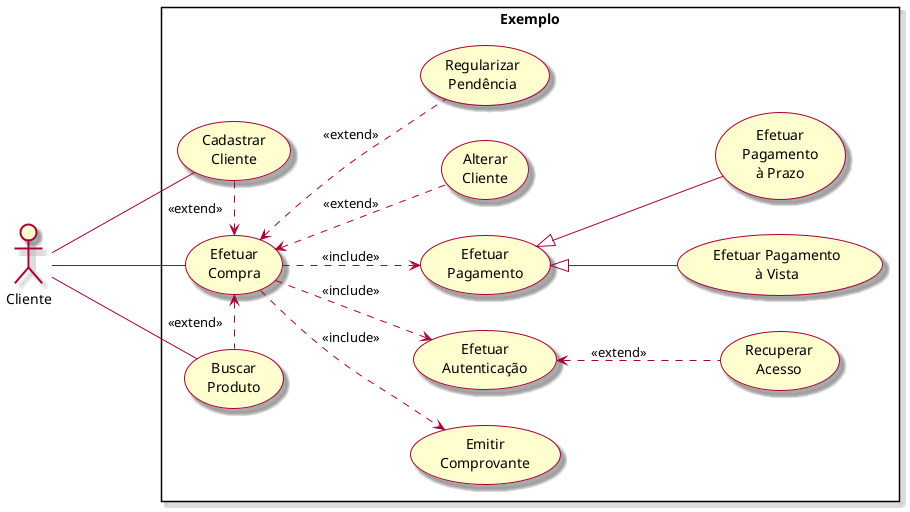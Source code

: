 @startuml

!$listCasoDeUso = [
  "Efetuar\\nCompra", "Buscar\\nProduto", "Emitir\\nComprovante", "Efetuar\\nAutenticação", "Recuperar\\nAcesso",
  "Efetuar\\nPagamento", "Efetuar\\nPagamento\\nà Prazo", "Efetuar Pagamento\\nà Vista", "Cadastrar\\nCliente",
  "Alterar\\nCliente", "Regularizar\\nPendência"
  ]
!$listAliasCasoDeUso = [
  "efetuarCompra", "buscarProduto", "emitirComprovante", "efetuarAutenticacao", "recuperarAcesso",
  "efetuarPag", "efetuarPagPrazo", "efetuarPagVista", "cadastrarCliente",
  "alterarCliente", "regularizarPendencia"
  ]

!$actObj = "actor"
!$actCliente = "Cliente"
!$actAliasCliente = "cliente"

!$rectObj = "rectangle"
!$rectTitulo = "Exemplo"
!$rectAlias = "tiulo"


!procedure $criarCasoDeUso($actObj, $actCliente, $actAliasCliente)
    !$i = 0
    $actObj $actCliente as $actAliasCliente
    $rectObj $rectTitulo as $rectTitulo {
    !while ($i < %size($listCasoDeUso))
      ($listCasoDeUso[$i]) as $listAliasCasoDeUso[$i]
    !$i = $i + 1  
    !endwhile  
    }
!endprocedure

skin rose
left to right direction

$criarCasoDeUso($actObj, $actCliente, $actAliasCliente)


''=========================  RELACOES  ================================== 
cliente --- efetuarCompra 
cliente --- buscarProduto 
cliente --- cadastrarCliente
efetuarCompra ..> emitirComprovante : <<include>>
efetuarCompra ..> efetuarAutenticacao : <<include>>
efetuarAutenticacao <.. recuperarAcesso : <<extend>>
efetuarCompra <.l... cadastrarCliente : <<extend>> \t\t
efetuarCompra <.. alterarCliente : <<extend>>
efetuarCompra <.. regularizarPendencia : <<extend>>
efetuarCompra <.r. buscarProduto : <<extend>> \t\t
efetuarCompra ..> efetuarPag : <<include>>
efetuarPag <|-- efetuarPagPrazo 
efetuarPag <|-- efetuarPagVista





@enduml